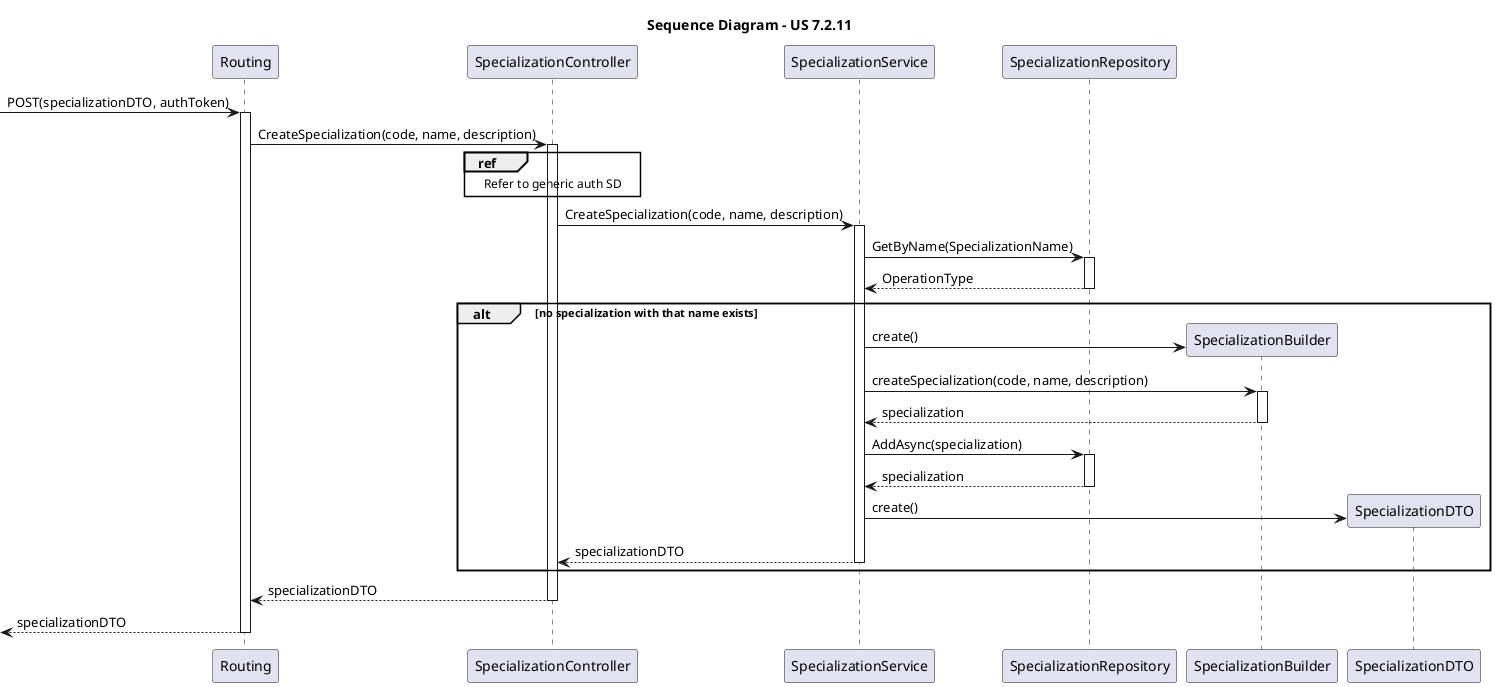 @startuml US-7.2.11_SD

title Sequence Diagram - US 7.2.11

participant Routing as rt
participant SpecializationController as ctrl
participant SpecializationService as serv
participant SpecializationRepository as repo
participant SpecializationBuilder as builder
participant SpecializationDTO as dto

-> rt : POST(specializationDTO, authToken)
activate rt

rt -> ctrl : CreateSpecialization(code, name, description)
activate ctrl

REF OVER ctrl
Refer to generic auth SD
end ref

ctrl -> serv : CreateSpecialization(code, name, description)

activate serv

serv -> repo : GetByName(SpecializationName)

activate repo
repo --> serv : OperationType
deactivate repo

alt no specialization with that name exists

serv -> builder** : create()

serv -> builder : createSpecialization(code, name, description)

activate builder
builder --> serv : specialization
deactivate builder

serv -> repo : AddAsync(specialization)

activate repo
repo --> serv : specialization
deactivate repo

serv -> dto** : create()
serv --> ctrl : specializationDTO
deactivate serv
end
ctrl --> rt : specializationDTO
deactivate ctrl

<-- rt : specializationDTO
deactivate rt

@enduml